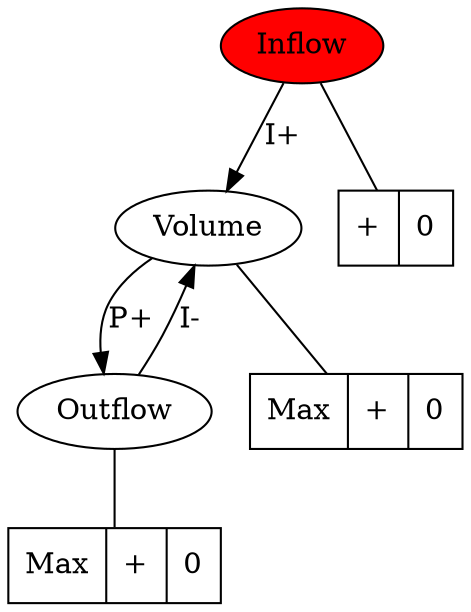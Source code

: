 digraph SINK
{
    //Quantities
    Inflow [style=filled fillcolor=red];
    Volume;
    Outflow;
    // Pressure;
    // Height;

    // Magnitudes of Quantities
    mag_i [shape=record, label="<f0> +|<f1> 0"];
    mag_v [shape=record,label="<f0> Max|<f1> +|<f2> 0"];
    mag_o [shape=record,label="<f0> Max|<f1> +|<f2> 0"];
    // mag_p [shape=record,label="<f0> Max|<f1> +|<f2> 0"];
    // mag_h [shape=record,label="<f0> Max|<f1> +|<f2> 0"];

    // Derivatives of Quantities
    // der_i [shape=circle label="+\n0\n-"];
    // der_v [shape=circle label="+\n0\n-"];
    // der_o [shape=circle label="+\n0\n-"];
    // der_p [shape=circle label="+\n0\n-"];
    // der_h [shape=circle label="+\n0\n-"];

    // For Undirected Edges
    subgraph SG1
    {
        edge [dir=none]

        Inflow -> mag_i; 
        Volume -> mag_v; 
        Outflow -> mag_o; 
        // Pressure -> mag_p; 
        // Height -> mag_h;

        // Inflow -> der_i;
        // Volume -> der_v;
        // Outflow -> der_o;
        // Pressure -> der_p;
        // Height -> der_h;
    }

    // For Directed Edges
    subgraph SG2
    {
        Inflow -> Volume [label="I+"];
        Outflow -> Volume [label="I-"];
        Volume -> Outflow [label="P+"];
        // Volume -> Height [label="P+"];
        // Height -> Pressure [label="P+"];
        // Pressure -> Outflow [label="P+"];
    
        // mag_v: f0 -> mag_h : f0 [label="V"]; mag_v: f2 -> mag_h : f2 [label="V"];
        // mag_h: f0 -> mag_p : f0 [label="V"]; mag_h: f2 -> mag_p : f2 [label="V"];
        // mag_p: f0 -> mag_o : f0 [label="V"]; mag_p: f2 -> mag_o : f2 [label="V"];
    }
}
